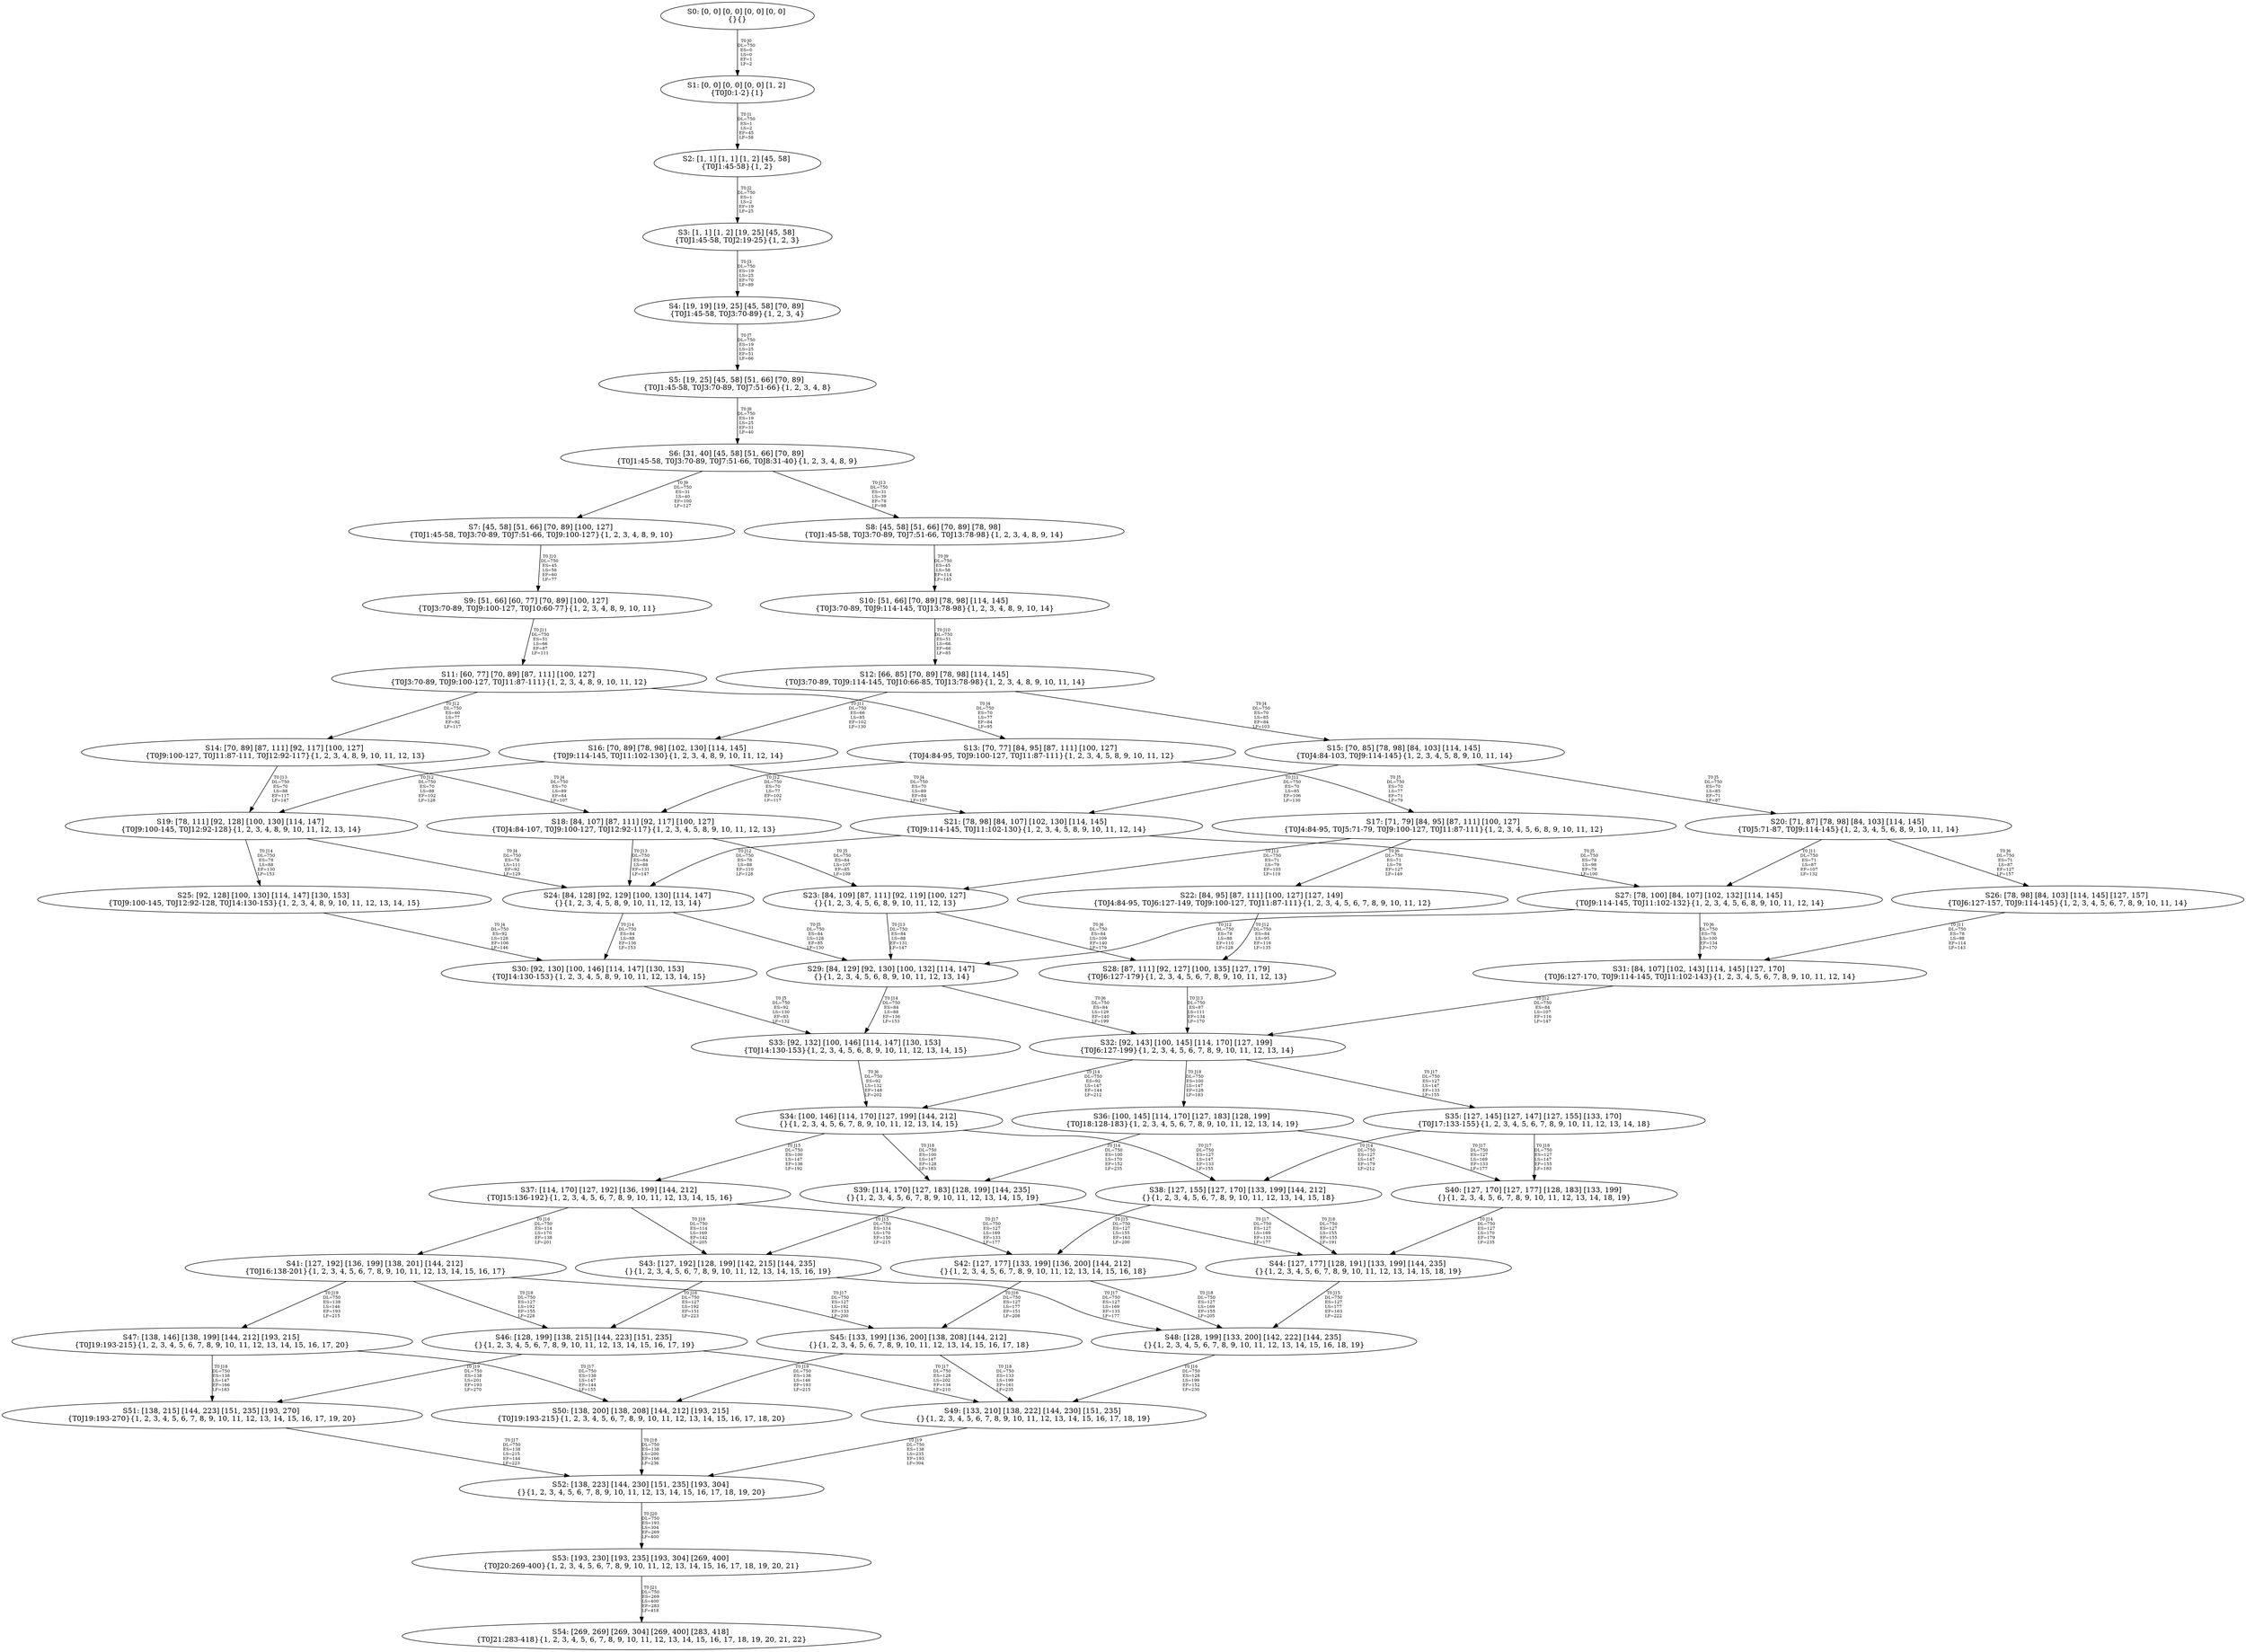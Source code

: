 digraph {
	S0[label="S0: [0, 0] [0, 0] [0, 0] [0, 0] \n{}{}"];
	S1[label="S1: [0, 0] [0, 0] [0, 0] [1, 2] \n{T0J0:1-2}{1}"];
	S2[label="S2: [1, 1] [1, 1] [1, 2] [45, 58] \n{T0J1:45-58}{1, 2}"];
	S3[label="S3: [1, 1] [1, 2] [19, 25] [45, 58] \n{T0J1:45-58, T0J2:19-25}{1, 2, 3}"];
	S4[label="S4: [19, 19] [19, 25] [45, 58] [70, 89] \n{T0J1:45-58, T0J3:70-89}{1, 2, 3, 4}"];
	S5[label="S5: [19, 25] [45, 58] [51, 66] [70, 89] \n{T0J1:45-58, T0J3:70-89, T0J7:51-66}{1, 2, 3, 4, 8}"];
	S6[label="S6: [31, 40] [45, 58] [51, 66] [70, 89] \n{T0J1:45-58, T0J3:70-89, T0J7:51-66, T0J8:31-40}{1, 2, 3, 4, 8, 9}"];
	S7[label="S7: [45, 58] [51, 66] [70, 89] [100, 127] \n{T0J1:45-58, T0J3:70-89, T0J7:51-66, T0J9:100-127}{1, 2, 3, 4, 8, 9, 10}"];
	S8[label="S8: [45, 58] [51, 66] [70, 89] [78, 98] \n{T0J1:45-58, T0J3:70-89, T0J7:51-66, T0J13:78-98}{1, 2, 3, 4, 8, 9, 14}"];
	S9[label="S9: [51, 66] [60, 77] [70, 89] [100, 127] \n{T0J3:70-89, T0J9:100-127, T0J10:60-77}{1, 2, 3, 4, 8, 9, 10, 11}"];
	S10[label="S10: [51, 66] [70, 89] [78, 98] [114, 145] \n{T0J3:70-89, T0J9:114-145, T0J13:78-98}{1, 2, 3, 4, 8, 9, 10, 14}"];
	S11[label="S11: [60, 77] [70, 89] [87, 111] [100, 127] \n{T0J3:70-89, T0J9:100-127, T0J11:87-111}{1, 2, 3, 4, 8, 9, 10, 11, 12}"];
	S12[label="S12: [66, 85] [70, 89] [78, 98] [114, 145] \n{T0J3:70-89, T0J9:114-145, T0J10:66-85, T0J13:78-98}{1, 2, 3, 4, 8, 9, 10, 11, 14}"];
	S13[label="S13: [70, 77] [84, 95] [87, 111] [100, 127] \n{T0J4:84-95, T0J9:100-127, T0J11:87-111}{1, 2, 3, 4, 5, 8, 9, 10, 11, 12}"];
	S14[label="S14: [70, 89] [87, 111] [92, 117] [100, 127] \n{T0J9:100-127, T0J11:87-111, T0J12:92-117}{1, 2, 3, 4, 8, 9, 10, 11, 12, 13}"];
	S15[label="S15: [70, 85] [78, 98] [84, 103] [114, 145] \n{T0J4:84-103, T0J9:114-145}{1, 2, 3, 4, 5, 8, 9, 10, 11, 14}"];
	S16[label="S16: [70, 89] [78, 98] [102, 130] [114, 145] \n{T0J9:114-145, T0J11:102-130}{1, 2, 3, 4, 8, 9, 10, 11, 12, 14}"];
	S17[label="S17: [71, 79] [84, 95] [87, 111] [100, 127] \n{T0J4:84-95, T0J5:71-79, T0J9:100-127, T0J11:87-111}{1, 2, 3, 4, 5, 6, 8, 9, 10, 11, 12}"];
	S18[label="S18: [84, 107] [87, 111] [92, 117] [100, 127] \n{T0J4:84-107, T0J9:100-127, T0J12:92-117}{1, 2, 3, 4, 5, 8, 9, 10, 11, 12, 13}"];
	S19[label="S19: [78, 111] [92, 128] [100, 130] [114, 147] \n{T0J9:100-145, T0J12:92-128}{1, 2, 3, 4, 8, 9, 10, 11, 12, 13, 14}"];
	S20[label="S20: [71, 87] [78, 98] [84, 103] [114, 145] \n{T0J5:71-87, T0J9:114-145}{1, 2, 3, 4, 5, 6, 8, 9, 10, 11, 14}"];
	S21[label="S21: [78, 98] [84, 107] [102, 130] [114, 145] \n{T0J9:114-145, T0J11:102-130}{1, 2, 3, 4, 5, 8, 9, 10, 11, 12, 14}"];
	S22[label="S22: [84, 95] [87, 111] [100, 127] [127, 149] \n{T0J4:84-95, T0J6:127-149, T0J9:100-127, T0J11:87-111}{1, 2, 3, 4, 5, 6, 7, 8, 9, 10, 11, 12}"];
	S23[label="S23: [84, 109] [87, 111] [92, 119] [100, 127] \n{}{1, 2, 3, 4, 5, 6, 8, 9, 10, 11, 12, 13}"];
	S24[label="S24: [84, 128] [92, 129] [100, 130] [114, 147] \n{}{1, 2, 3, 4, 5, 8, 9, 10, 11, 12, 13, 14}"];
	S25[label="S25: [92, 128] [100, 130] [114, 147] [130, 153] \n{T0J9:100-145, T0J12:92-128, T0J14:130-153}{1, 2, 3, 4, 8, 9, 10, 11, 12, 13, 14, 15}"];
	S26[label="S26: [78, 98] [84, 103] [114, 145] [127, 157] \n{T0J6:127-157, T0J9:114-145}{1, 2, 3, 4, 5, 6, 7, 8, 9, 10, 11, 14}"];
	S27[label="S27: [78, 100] [84, 107] [102, 132] [114, 145] \n{T0J9:114-145, T0J11:102-132}{1, 2, 3, 4, 5, 6, 8, 9, 10, 11, 12, 14}"];
	S28[label="S28: [87, 111] [92, 127] [100, 135] [127, 179] \n{T0J6:127-179}{1, 2, 3, 4, 5, 6, 7, 8, 9, 10, 11, 12, 13}"];
	S29[label="S29: [84, 129] [92, 130] [100, 132] [114, 147] \n{}{1, 2, 3, 4, 5, 6, 8, 9, 10, 11, 12, 13, 14}"];
	S30[label="S30: [92, 130] [100, 146] [114, 147] [130, 153] \n{T0J14:130-153}{1, 2, 3, 4, 5, 8, 9, 10, 11, 12, 13, 14, 15}"];
	S31[label="S31: [84, 107] [102, 143] [114, 145] [127, 170] \n{T0J6:127-170, T0J9:114-145, T0J11:102-143}{1, 2, 3, 4, 5, 6, 7, 8, 9, 10, 11, 12, 14}"];
	S32[label="S32: [92, 143] [100, 145] [114, 170] [127, 199] \n{T0J6:127-199}{1, 2, 3, 4, 5, 6, 7, 8, 9, 10, 11, 12, 13, 14}"];
	S33[label="S33: [92, 132] [100, 146] [114, 147] [130, 153] \n{T0J14:130-153}{1, 2, 3, 4, 5, 6, 8, 9, 10, 11, 12, 13, 14, 15}"];
	S34[label="S34: [100, 146] [114, 170] [127, 199] [144, 212] \n{}{1, 2, 3, 4, 5, 6, 7, 8, 9, 10, 11, 12, 13, 14, 15}"];
	S35[label="S35: [127, 145] [127, 147] [127, 155] [133, 170] \n{T0J17:133-155}{1, 2, 3, 4, 5, 6, 7, 8, 9, 10, 11, 12, 13, 14, 18}"];
	S36[label="S36: [100, 145] [114, 170] [127, 183] [128, 199] \n{T0J18:128-183}{1, 2, 3, 4, 5, 6, 7, 8, 9, 10, 11, 12, 13, 14, 19}"];
	S37[label="S37: [114, 170] [127, 192] [136, 199] [144, 212] \n{T0J15:136-192}{1, 2, 3, 4, 5, 6, 7, 8, 9, 10, 11, 12, 13, 14, 15, 16}"];
	S38[label="S38: [127, 155] [127, 170] [133, 199] [144, 212] \n{}{1, 2, 3, 4, 5, 6, 7, 8, 9, 10, 11, 12, 13, 14, 15, 18}"];
	S39[label="S39: [114, 170] [127, 183] [128, 199] [144, 235] \n{}{1, 2, 3, 4, 5, 6, 7, 8, 9, 10, 11, 12, 13, 14, 15, 19}"];
	S40[label="S40: [127, 170] [127, 177] [128, 183] [133, 199] \n{}{1, 2, 3, 4, 5, 6, 7, 8, 9, 10, 11, 12, 13, 14, 18, 19}"];
	S41[label="S41: [127, 192] [136, 199] [138, 201] [144, 212] \n{T0J16:138-201}{1, 2, 3, 4, 5, 6, 7, 8, 9, 10, 11, 12, 13, 14, 15, 16, 17}"];
	S42[label="S42: [127, 177] [133, 199] [136, 200] [144, 212] \n{}{1, 2, 3, 4, 5, 6, 7, 8, 9, 10, 11, 12, 13, 14, 15, 16, 18}"];
	S43[label="S43: [127, 192] [128, 199] [142, 215] [144, 235] \n{}{1, 2, 3, 4, 5, 6, 7, 8, 9, 10, 11, 12, 13, 14, 15, 16, 19}"];
	S44[label="S44: [127, 177] [128, 191] [133, 199] [144, 235] \n{}{1, 2, 3, 4, 5, 6, 7, 8, 9, 10, 11, 12, 13, 14, 15, 18, 19}"];
	S45[label="S45: [133, 199] [136, 200] [138, 208] [144, 212] \n{}{1, 2, 3, 4, 5, 6, 7, 8, 9, 10, 11, 12, 13, 14, 15, 16, 17, 18}"];
	S46[label="S46: [128, 199] [138, 215] [144, 223] [151, 235] \n{}{1, 2, 3, 4, 5, 6, 7, 8, 9, 10, 11, 12, 13, 14, 15, 16, 17, 19}"];
	S47[label="S47: [138, 146] [138, 199] [144, 212] [193, 215] \n{T0J19:193-215}{1, 2, 3, 4, 5, 6, 7, 8, 9, 10, 11, 12, 13, 14, 15, 16, 17, 20}"];
	S48[label="S48: [128, 199] [133, 200] [142, 222] [144, 235] \n{}{1, 2, 3, 4, 5, 6, 7, 8, 9, 10, 11, 12, 13, 14, 15, 16, 18, 19}"];
	S49[label="S49: [133, 210] [138, 222] [144, 230] [151, 235] \n{}{1, 2, 3, 4, 5, 6, 7, 8, 9, 10, 11, 12, 13, 14, 15, 16, 17, 18, 19}"];
	S50[label="S50: [138, 200] [138, 208] [144, 212] [193, 215] \n{T0J19:193-215}{1, 2, 3, 4, 5, 6, 7, 8, 9, 10, 11, 12, 13, 14, 15, 16, 17, 18, 20}"];
	S51[label="S51: [138, 215] [144, 223] [151, 235] [193, 270] \n{T0J19:193-270}{1, 2, 3, 4, 5, 6, 7, 8, 9, 10, 11, 12, 13, 14, 15, 16, 17, 19, 20}"];
	S52[label="S52: [138, 223] [144, 230] [151, 235] [193, 304] \n{}{1, 2, 3, 4, 5, 6, 7, 8, 9, 10, 11, 12, 13, 14, 15, 16, 17, 18, 19, 20}"];
	S53[label="S53: [193, 230] [193, 235] [193, 304] [269, 400] \n{T0J20:269-400}{1, 2, 3, 4, 5, 6, 7, 8, 9, 10, 11, 12, 13, 14, 15, 16, 17, 18, 19, 20, 21}"];
	S54[label="S54: [269, 269] [269, 304] [269, 400] [283, 418] \n{T0J21:283-418}{1, 2, 3, 4, 5, 6, 7, 8, 9, 10, 11, 12, 13, 14, 15, 16, 17, 18, 19, 20, 21, 22}"];
	S0 -> S1[label="T0 J0\nDL=750\nES=0\nLS=0\nEF=1\nLF=2",fontsize=8];
	S1 -> S2[label="T0 J1\nDL=750\nES=1\nLS=2\nEF=45\nLF=58",fontsize=8];
	S2 -> S3[label="T0 J2\nDL=750\nES=1\nLS=2\nEF=19\nLF=25",fontsize=8];
	S3 -> S4[label="T0 J3\nDL=750\nES=19\nLS=25\nEF=70\nLF=89",fontsize=8];
	S4 -> S5[label="T0 J7\nDL=750\nES=19\nLS=25\nEF=51\nLF=66",fontsize=8];
	S5 -> S6[label="T0 J8\nDL=750\nES=19\nLS=25\nEF=31\nLF=40",fontsize=8];
	S6 -> S7[label="T0 J9\nDL=750\nES=31\nLS=40\nEF=100\nLF=127",fontsize=8];
	S6 -> S8[label="T0 J13\nDL=750\nES=31\nLS=39\nEF=78\nLF=98",fontsize=8];
	S7 -> S9[label="T0 J10\nDL=750\nES=45\nLS=58\nEF=60\nLF=77",fontsize=8];
	S8 -> S10[label="T0 J9\nDL=750\nES=45\nLS=58\nEF=114\nLF=145",fontsize=8];
	S9 -> S11[label="T0 J11\nDL=750\nES=51\nLS=66\nEF=87\nLF=111",fontsize=8];
	S10 -> S12[label="T0 J10\nDL=750\nES=51\nLS=66\nEF=66\nLF=85",fontsize=8];
	S11 -> S13[label="T0 J4\nDL=750\nES=70\nLS=77\nEF=84\nLF=95",fontsize=8];
	S11 -> S14[label="T0 J12\nDL=750\nES=60\nLS=77\nEF=92\nLF=117",fontsize=8];
	S12 -> S15[label="T0 J4\nDL=750\nES=70\nLS=85\nEF=84\nLF=103",fontsize=8];
	S12 -> S16[label="T0 J11\nDL=750\nES=66\nLS=85\nEF=102\nLF=130",fontsize=8];
	S13 -> S17[label="T0 J5\nDL=750\nES=70\nLS=77\nEF=71\nLF=79",fontsize=8];
	S13 -> S18[label="T0 J12\nDL=750\nES=70\nLS=77\nEF=102\nLF=117",fontsize=8];
	S14 -> S18[label="T0 J4\nDL=750\nES=70\nLS=89\nEF=84\nLF=107",fontsize=8];
	S14 -> S19[label="T0 J13\nDL=750\nES=70\nLS=88\nEF=117\nLF=147",fontsize=8];
	S15 -> S20[label="T0 J5\nDL=750\nES=70\nLS=85\nEF=71\nLF=87",fontsize=8];
	S15 -> S21[label="T0 J11\nDL=750\nES=70\nLS=85\nEF=106\nLF=130",fontsize=8];
	S16 -> S21[label="T0 J4\nDL=750\nES=70\nLS=89\nEF=84\nLF=107",fontsize=8];
	S16 -> S19[label="T0 J12\nDL=750\nES=70\nLS=88\nEF=102\nLF=128",fontsize=8];
	S17 -> S22[label="T0 J6\nDL=750\nES=71\nLS=79\nEF=127\nLF=149",fontsize=8];
	S17 -> S23[label="T0 J12\nDL=750\nES=71\nLS=79\nEF=103\nLF=119",fontsize=8];
	S18 -> S23[label="T0 J5\nDL=750\nES=84\nLS=107\nEF=85\nLF=109",fontsize=8];
	S18 -> S24[label="T0 J13\nDL=750\nES=84\nLS=88\nEF=131\nLF=147",fontsize=8];
	S19 -> S24[label="T0 J4\nDL=750\nES=78\nLS=111\nEF=92\nLF=129",fontsize=8];
	S19 -> S25[label="T0 J14\nDL=750\nES=78\nLS=88\nEF=130\nLF=153",fontsize=8];
	S20 -> S26[label="T0 J6\nDL=750\nES=71\nLS=87\nEF=127\nLF=157",fontsize=8];
	S20 -> S27[label="T0 J11\nDL=750\nES=71\nLS=87\nEF=107\nLF=132",fontsize=8];
	S21 -> S27[label="T0 J5\nDL=750\nES=78\nLS=98\nEF=79\nLF=100",fontsize=8];
	S21 -> S24[label="T0 J12\nDL=750\nES=78\nLS=88\nEF=110\nLF=128",fontsize=8];
	S22 -> S28[label="T0 J12\nDL=750\nES=84\nLS=95\nEF=116\nLF=135",fontsize=8];
	S23 -> S28[label="T0 J6\nDL=750\nES=84\nLS=109\nEF=140\nLF=179",fontsize=8];
	S23 -> S29[label="T0 J13\nDL=750\nES=84\nLS=88\nEF=131\nLF=147",fontsize=8];
	S24 -> S29[label="T0 J5\nDL=750\nES=84\nLS=128\nEF=85\nLF=130",fontsize=8];
	S24 -> S30[label="T0 J14\nDL=750\nES=84\nLS=88\nEF=136\nLF=153",fontsize=8];
	S25 -> S30[label="T0 J4\nDL=750\nES=92\nLS=128\nEF=106\nLF=146",fontsize=8];
	S26 -> S31[label="T0 J11\nDL=750\nES=78\nLS=98\nEF=114\nLF=143",fontsize=8];
	S27 -> S31[label="T0 J6\nDL=750\nES=78\nLS=100\nEF=134\nLF=170",fontsize=8];
	S27 -> S29[label="T0 J12\nDL=750\nES=78\nLS=88\nEF=110\nLF=128",fontsize=8];
	S28 -> S32[label="T0 J13\nDL=750\nES=87\nLS=111\nEF=134\nLF=170",fontsize=8];
	S29 -> S32[label="T0 J6\nDL=750\nES=84\nLS=129\nEF=140\nLF=199",fontsize=8];
	S29 -> S33[label="T0 J14\nDL=750\nES=84\nLS=88\nEF=136\nLF=153",fontsize=8];
	S30 -> S33[label="T0 J5\nDL=750\nES=92\nLS=130\nEF=93\nLF=132",fontsize=8];
	S31 -> S32[label="T0 J12\nDL=750\nES=84\nLS=107\nEF=116\nLF=147",fontsize=8];
	S32 -> S34[label="T0 J14\nDL=750\nES=92\nLS=147\nEF=144\nLF=212",fontsize=8];
	S32 -> S35[label="T0 J17\nDL=750\nES=127\nLS=147\nEF=133\nLF=155",fontsize=8];
	S32 -> S36[label="T0 J18\nDL=750\nES=100\nLS=147\nEF=128\nLF=183",fontsize=8];
	S33 -> S34[label="T0 J6\nDL=750\nES=92\nLS=132\nEF=148\nLF=202",fontsize=8];
	S34 -> S37[label="T0 J15\nDL=750\nES=100\nLS=147\nEF=136\nLF=192",fontsize=8];
	S34 -> S38[label="T0 J17\nDL=750\nES=127\nLS=147\nEF=133\nLF=155",fontsize=8];
	S34 -> S39[label="T0 J18\nDL=750\nES=100\nLS=147\nEF=128\nLF=183",fontsize=8];
	S35 -> S38[label="T0 J14\nDL=750\nES=127\nLS=147\nEF=179\nLF=212",fontsize=8];
	S35 -> S40[label="T0 J18\nDL=750\nES=127\nLS=147\nEF=155\nLF=183",fontsize=8];
	S36 -> S39[label="T0 J14\nDL=750\nES=100\nLS=170\nEF=152\nLF=235",fontsize=8];
	S36 -> S40[label="T0 J17\nDL=750\nES=127\nLS=169\nEF=133\nLF=177",fontsize=8];
	S37 -> S41[label="T0 J16\nDL=750\nES=114\nLS=170\nEF=138\nLF=201",fontsize=8];
	S37 -> S42[label="T0 J17\nDL=750\nES=127\nLS=169\nEF=133\nLF=177",fontsize=8];
	S37 -> S43[label="T0 J18\nDL=750\nES=114\nLS=169\nEF=142\nLF=205",fontsize=8];
	S38 -> S42[label="T0 J15\nDL=750\nES=127\nLS=155\nEF=163\nLF=200",fontsize=8];
	S38 -> S44[label="T0 J18\nDL=750\nES=127\nLS=155\nEF=155\nLF=191",fontsize=8];
	S39 -> S43[label="T0 J15\nDL=750\nES=114\nLS=170\nEF=150\nLF=215",fontsize=8];
	S39 -> S44[label="T0 J17\nDL=750\nES=127\nLS=169\nEF=133\nLF=177",fontsize=8];
	S40 -> S44[label="T0 J14\nDL=750\nES=127\nLS=170\nEF=179\nLF=235",fontsize=8];
	S41 -> S45[label="T0 J17\nDL=750\nES=127\nLS=192\nEF=133\nLF=200",fontsize=8];
	S41 -> S46[label="T0 J18\nDL=750\nES=127\nLS=192\nEF=155\nLF=228",fontsize=8];
	S41 -> S47[label="T0 J19\nDL=750\nES=138\nLS=146\nEF=193\nLF=215",fontsize=8];
	S42 -> S45[label="T0 J16\nDL=750\nES=127\nLS=177\nEF=151\nLF=208",fontsize=8];
	S42 -> S48[label="T0 J18\nDL=750\nES=127\nLS=169\nEF=155\nLF=205",fontsize=8];
	S43 -> S46[label="T0 J16\nDL=750\nES=127\nLS=192\nEF=151\nLF=223",fontsize=8];
	S43 -> S48[label="T0 J17\nDL=750\nES=127\nLS=169\nEF=133\nLF=177",fontsize=8];
	S44 -> S48[label="T0 J15\nDL=750\nES=127\nLS=177\nEF=163\nLF=222",fontsize=8];
	S45 -> S49[label="T0 J18\nDL=750\nES=133\nLS=199\nEF=161\nLF=235",fontsize=8];
	S45 -> S50[label="T0 J19\nDL=750\nES=138\nLS=146\nEF=193\nLF=215",fontsize=8];
	S46 -> S49[label="T0 J17\nDL=750\nES=128\nLS=202\nEF=134\nLF=210",fontsize=8];
	S46 -> S51[label="T0 J19\nDL=750\nES=138\nLS=201\nEF=193\nLF=270",fontsize=8];
	S47 -> S50[label="T0 J17\nDL=750\nES=138\nLS=147\nEF=144\nLF=155",fontsize=8];
	S47 -> S51[label="T0 J18\nDL=750\nES=138\nLS=147\nEF=166\nLF=183",fontsize=8];
	S48 -> S49[label="T0 J16\nDL=750\nES=128\nLS=199\nEF=152\nLF=230",fontsize=8];
	S49 -> S52[label="T0 J19\nDL=750\nES=138\nLS=235\nEF=193\nLF=304",fontsize=8];
	S50 -> S52[label="T0 J18\nDL=750\nES=138\nLS=200\nEF=166\nLF=236",fontsize=8];
	S51 -> S52[label="T0 J17\nDL=750\nES=138\nLS=215\nEF=144\nLF=223",fontsize=8];
	S52 -> S53[label="T0 J20\nDL=750\nES=193\nLS=304\nEF=269\nLF=400",fontsize=8];
	S53 -> S54[label="T0 J21\nDL=750\nES=269\nLS=400\nEF=283\nLF=418",fontsize=8];
}
